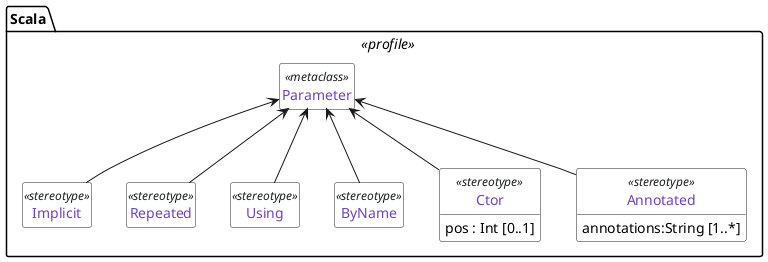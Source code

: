 @startuml
 package Scala <<profile>> {
    class Parameter <<metaclass>> 

    class Implicit <<stereotype>> 
    class Repeated <<stereotype>> 
    class Using <<stereotype>> 
    class ByName <<stereotype>>
    class Ctor <<stereotype>> {
        pos : Int [0..1]
    }
    class Annotated <<stereotype>>  {
        annotations:String [1..*]
    }

    Parameter <-- Ctor
    Parameter <-- Implicit
    Parameter <-- Repeated 
    Parameter <-- Using 
    Parameter <-- ByName 
    Parameter <-- Annotated 
 }

hide circle 
hide <<metaclass>> members
hide methods
hide <<stereotype>> members  
show Annotated attributes 
show Ctor attributes

skinparam defaultFontName Source Code Pro

skinparam ClassStereotypeFontColor #1b1f23

skinparam class {
    BackgroundColor White
    BorderColor #1b1f23
    ArrowColor #1b1f23
    FontColor #6f42c1
}

skinparam note {
    BackgroundColor White
    BorderColor #1b1f23
    ArrowColor #1b1f23
    FontColor #d73a49
}


skinparam stereotype {
    FontColor #d73a49
}
@enduml 